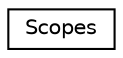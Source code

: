 digraph G
{
  edge [fontname="Helvetica",fontsize="10",labelfontname="Helvetica",labelfontsize="10"];
  node [fontname="Helvetica",fontsize="10",shape=record];
  rankdir=LR;
  Node1 [label="Scopes",height=0.2,width=0.4,color="black", fillcolor="white", style="filled",URL="$dc/db8/structScopes.html"];
}
